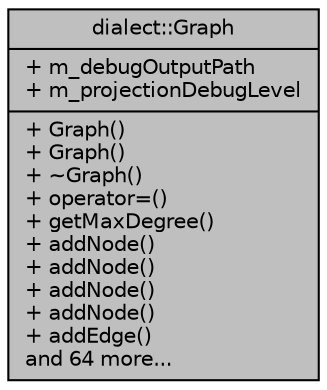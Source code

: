 digraph "dialect::Graph"
{
  edge [fontname="Helvetica",fontsize="10",labelfontname="Helvetica",labelfontsize="10"];
  node [fontname="Helvetica",fontsize="10",shape=record];
  Node1 [label="{dialect::Graph\n|+ m_debugOutputPath\l+ m_projectionDebugLevel\l|+ Graph()\l+ Graph()\l+ ~Graph()\l+ operator=()\l+ getMaxDegree()\l+ addNode()\l+ addNode()\l+ addNode()\l+ addNode()\l+ addEdge()\land 64 more...\l}",height=0.2,width=0.4,color="black", fillcolor="grey75", style="filled", fontcolor="black"];
}
